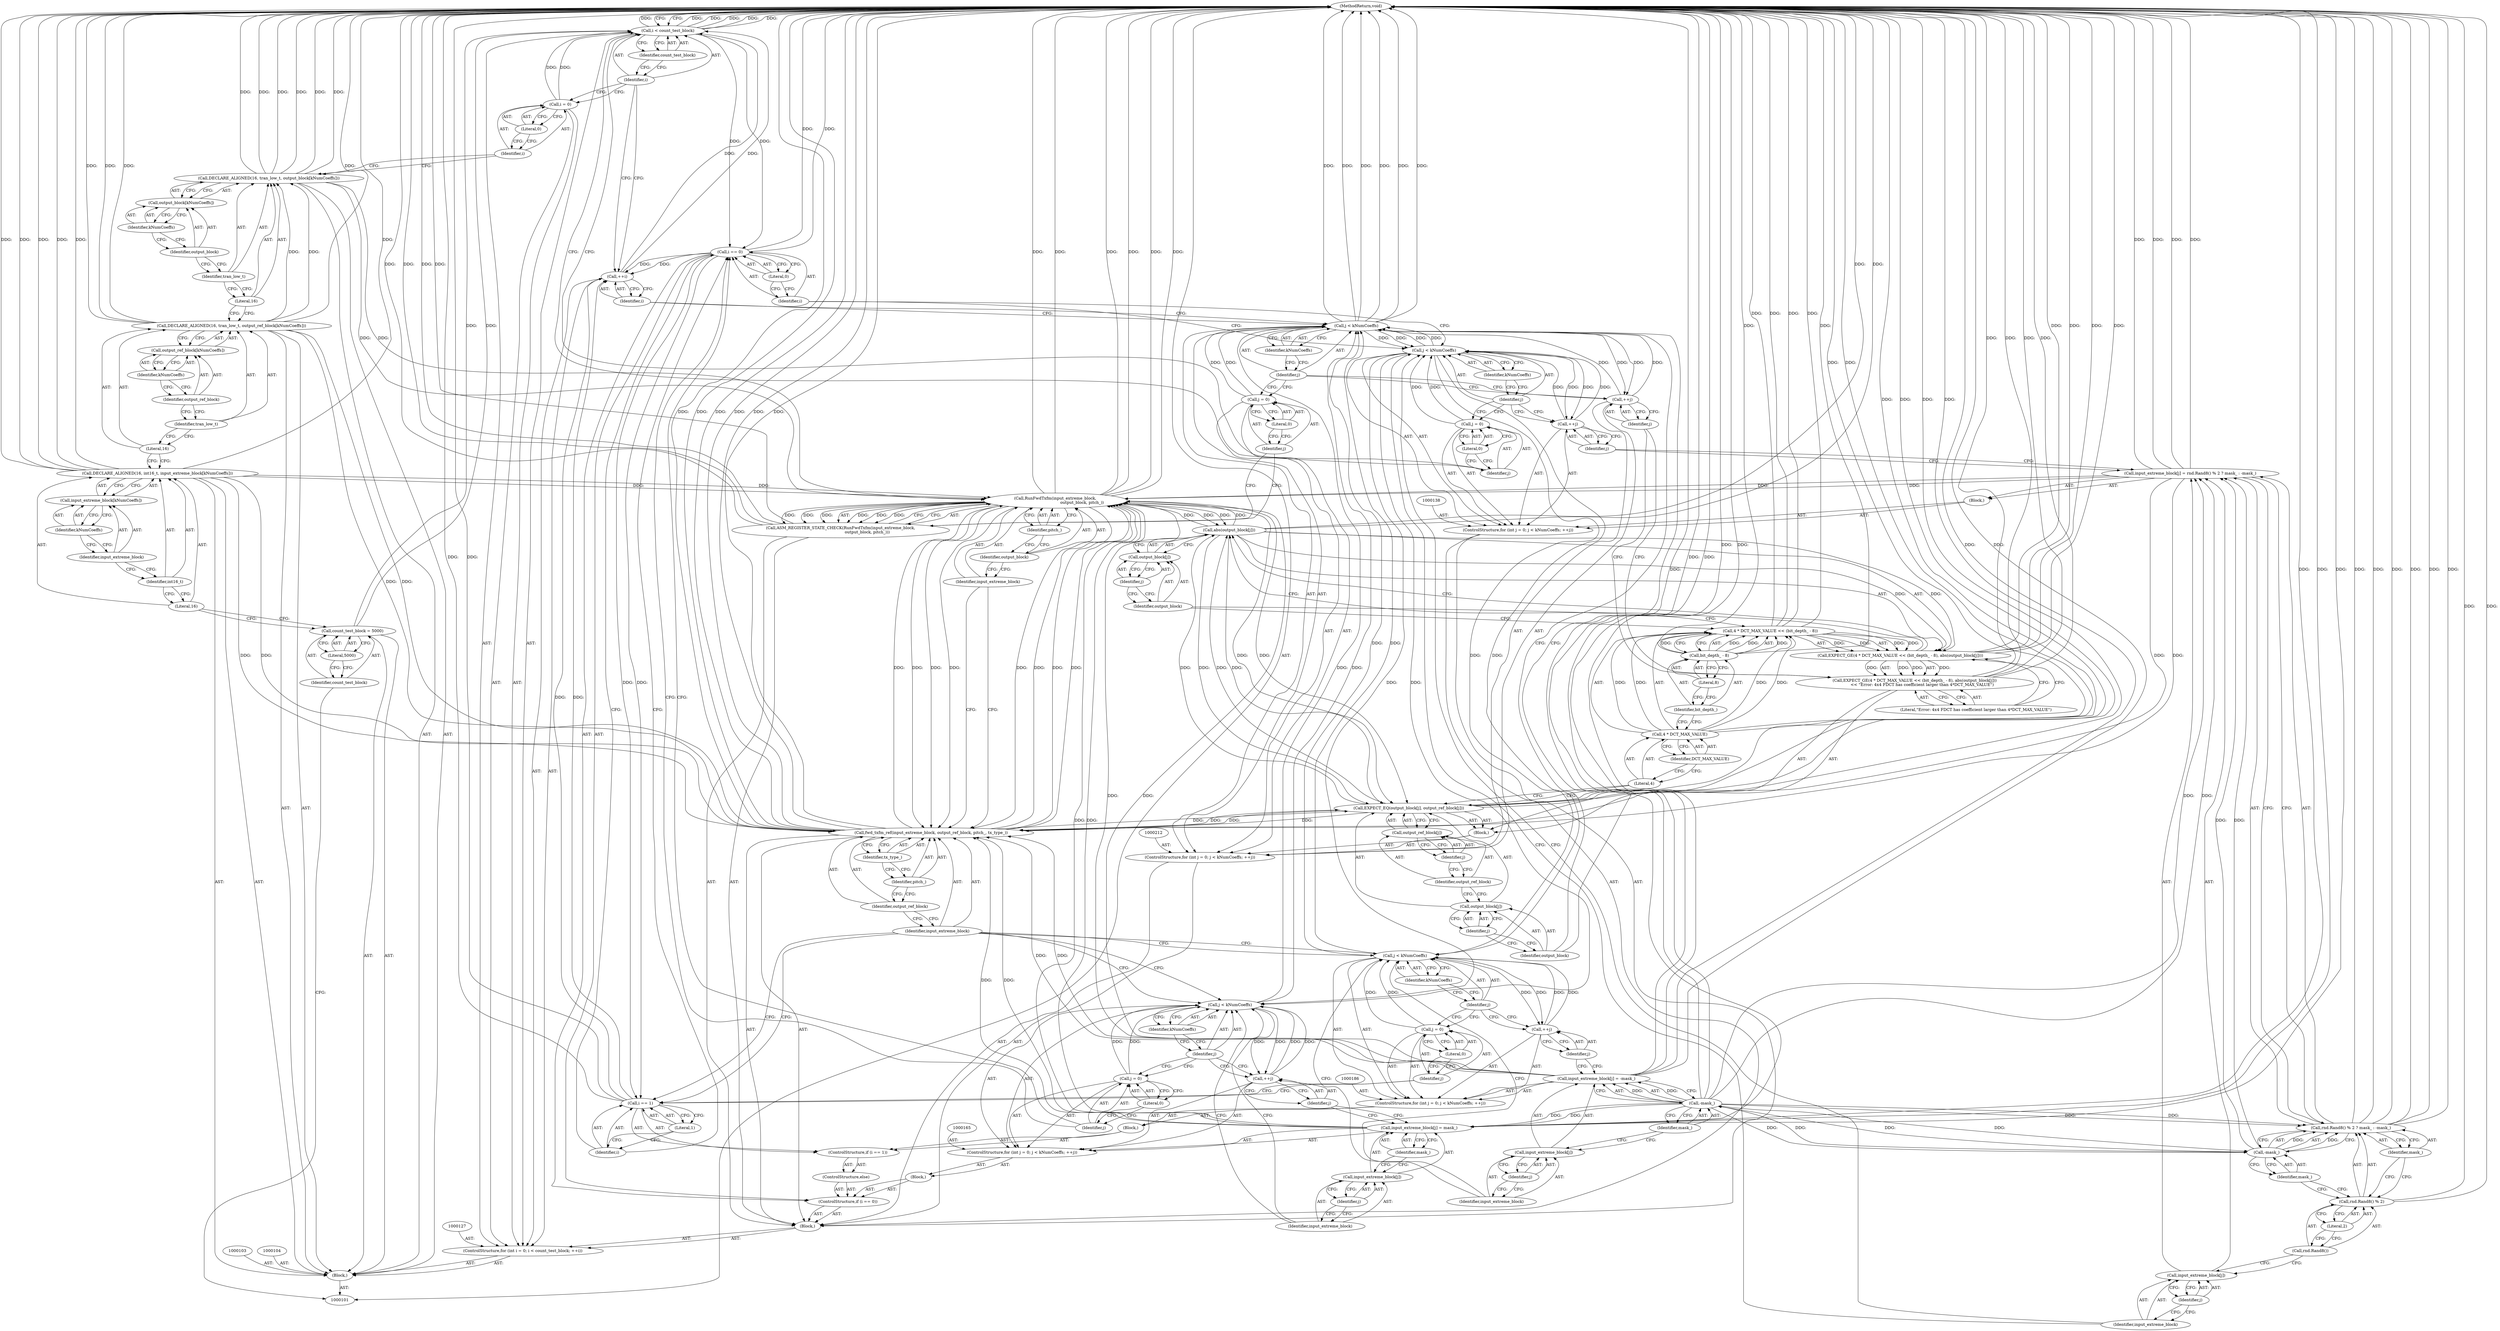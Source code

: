 digraph "0_Android_5a9753fca56f0eeb9f61e342b2fccffc364f9426_79" {
"1000102" [label="(Block,)"];
"1000243" [label="(MethodReturn,void)"];
"1000139" [label="(Call,j = 0)"];
"1000140" [label="(Identifier,j)"];
"1000141" [label="(Literal,0)"];
"1000142" [label="(Call,j < kNumCoeffs)"];
"1000143" [label="(Identifier,j)"];
"1000144" [label="(Identifier,kNumCoeffs)"];
"1000145" [label="(Call,++j)"];
"1000146" [label="(Identifier,j)"];
"1000147" [label="(Block,)"];
"1000137" [label="(ControlStructure,for (int j = 0; j < kNumCoeffs; ++j))"];
"1000151" [label="(Identifier,j)"];
"1000152" [label="(Call,rnd.Rand8() % 2 ? mask_ : -mask_)"];
"1000153" [label="(Call,rnd.Rand8() % 2)"];
"1000154" [label="(Call,rnd.Rand8())"];
"1000155" [label="(Literal,2)"];
"1000156" [label="(Identifier,mask_)"];
"1000157" [label="(Call,-mask_)"];
"1000158" [label="(Identifier,mask_)"];
"1000148" [label="(Call,input_extreme_block[j] = rnd.Rand8() % 2 ? mask_ : -mask_)"];
"1000149" [label="(Call,input_extreme_block[j])"];
"1000150" [label="(Identifier,input_extreme_block)"];
"1000160" [label="(Call,i == 0)"];
"1000161" [label="(Identifier,i)"];
"1000162" [label="(Literal,0)"];
"1000163" [label="(Block,)"];
"1000159" [label="(ControlStructure,if (i == 0))"];
"1000166" [label="(Call,j = 0)"];
"1000167" [label="(Identifier,j)"];
"1000168" [label="(Literal,0)"];
"1000169" [label="(Call,j < kNumCoeffs)"];
"1000170" [label="(Identifier,j)"];
"1000171" [label="(Identifier,kNumCoeffs)"];
"1000172" [label="(Call,++j)"];
"1000173" [label="(Identifier,j)"];
"1000164" [label="(ControlStructure,for (int j = 0; j < kNumCoeffs; ++j))"];
"1000174" [label="(Call,input_extreme_block[j] = mask_)"];
"1000175" [label="(Call,input_extreme_block[j])"];
"1000176" [label="(Identifier,input_extreme_block)"];
"1000177" [label="(Identifier,j)"];
"1000178" [label="(Identifier,mask_)"];
"1000180" [label="(ControlStructure,if (i == 1))"];
"1000181" [label="(Call,i == 1)"];
"1000182" [label="(Identifier,i)"];
"1000183" [label="(Literal,1)"];
"1000184" [label="(Block,)"];
"1000179" [label="(ControlStructure,else)"];
"1000187" [label="(Call,j = 0)"];
"1000188" [label="(Identifier,j)"];
"1000189" [label="(Literal,0)"];
"1000190" [label="(Call,j < kNumCoeffs)"];
"1000191" [label="(Identifier,j)"];
"1000192" [label="(Identifier,kNumCoeffs)"];
"1000193" [label="(Call,++j)"];
"1000194" [label="(Identifier,j)"];
"1000185" [label="(ControlStructure,for (int j = 0; j < kNumCoeffs; ++j))"];
"1000195" [label="(Call,input_extreme_block[j] = -mask_)"];
"1000196" [label="(Call,input_extreme_block[j])"];
"1000197" [label="(Identifier,input_extreme_block)"];
"1000198" [label="(Identifier,j)"];
"1000199" [label="(Call,-mask_)"];
"1000200" [label="(Identifier,mask_)"];
"1000202" [label="(Identifier,input_extreme_block)"];
"1000203" [label="(Identifier,output_ref_block)"];
"1000204" [label="(Identifier,pitch_)"];
"1000205" [label="(Identifier,tx_type_)"];
"1000201" [label="(Call,fwd_txfm_ref(input_extreme_block, output_ref_block, pitch_, tx_type_))"];
"1000207" [label="(Call,RunFwdTxfm(input_extreme_block,\n                                          output_block, pitch_))"];
"1000208" [label="(Identifier,input_extreme_block)"];
"1000206" [label="(Call,ASM_REGISTER_STATE_CHECK(RunFwdTxfm(input_extreme_block,\n                                          output_block, pitch_)))"];
"1000209" [label="(Identifier,output_block)"];
"1000210" [label="(Identifier,pitch_)"];
"1000213" [label="(Call,j = 0)"];
"1000214" [label="(Identifier,j)"];
"1000215" [label="(Literal,0)"];
"1000216" [label="(Call,j < kNumCoeffs)"];
"1000217" [label="(Identifier,j)"];
"1000218" [label="(Identifier,kNumCoeffs)"];
"1000219" [label="(Call,++j)"];
"1000220" [label="(Identifier,j)"];
"1000221" [label="(Block,)"];
"1000211" [label="(ControlStructure,for (int j = 0; j < kNumCoeffs; ++j))"];
"1000223" [label="(Call,output_block[j])"];
"1000224" [label="(Identifier,output_block)"];
"1000225" [label="(Identifier,j)"];
"1000226" [label="(Call,output_ref_block[j])"];
"1000227" [label="(Identifier,output_ref_block)"];
"1000228" [label="(Identifier,j)"];
"1000222" [label="(Call,EXPECT_EQ(output_block[j], output_ref_block[j]))"];
"1000231" [label="(Call,4 * DCT_MAX_VALUE << (bit_depth_ - 8))"];
"1000232" [label="(Call,4 * DCT_MAX_VALUE)"];
"1000233" [label="(Literal,4)"];
"1000234" [label="(Identifier,DCT_MAX_VALUE)"];
"1000235" [label="(Call,bit_depth_ - 8)"];
"1000236" [label="(Identifier,bit_depth_)"];
"1000237" [label="(Literal,8)"];
"1000238" [label="(Call,abs(output_block[j]))"];
"1000239" [label="(Call,output_block[j])"];
"1000240" [label="(Identifier,output_block)"];
"1000241" [label="(Identifier,j)"];
"1000229" [label="(Call,EXPECT_GE(4 * DCT_MAX_VALUE << (bit_depth_ - 8), abs(output_block[j]))\n            << \"Error: 4x4 FDCT has coefficient larger than 4*DCT_MAX_VALUE\")"];
"1000230" [label="(Call,EXPECT_GE(4 * DCT_MAX_VALUE << (bit_depth_ - 8), abs(output_block[j])))"];
"1000242" [label="(Literal,\"Error: 4x4 FDCT has coefficient larger than 4*DCT_MAX_VALUE\")"];
"1000105" [label="(Call,count_test_block = 5000)"];
"1000106" [label="(Identifier,count_test_block)"];
"1000107" [label="(Literal,5000)"];
"1000109" [label="(Literal,16)"];
"1000110" [label="(Identifier,int16_t)"];
"1000111" [label="(Call,input_extreme_block[kNumCoeffs])"];
"1000112" [label="(Identifier,input_extreme_block)"];
"1000108" [label="(Call,DECLARE_ALIGNED(16, int16_t, input_extreme_block[kNumCoeffs]))"];
"1000113" [label="(Identifier,kNumCoeffs)"];
"1000115" [label="(Literal,16)"];
"1000116" [label="(Identifier,tran_low_t)"];
"1000117" [label="(Call,output_ref_block[kNumCoeffs])"];
"1000118" [label="(Identifier,output_ref_block)"];
"1000114" [label="(Call,DECLARE_ALIGNED(16, tran_low_t, output_ref_block[kNumCoeffs]))"];
"1000119" [label="(Identifier,kNumCoeffs)"];
"1000121" [label="(Literal,16)"];
"1000122" [label="(Identifier,tran_low_t)"];
"1000123" [label="(Call,output_block[kNumCoeffs])"];
"1000124" [label="(Identifier,output_block)"];
"1000120" [label="(Call,DECLARE_ALIGNED(16, tran_low_t, output_block[kNumCoeffs]))"];
"1000125" [label="(Identifier,kNumCoeffs)"];
"1000128" [label="(Call,i = 0)"];
"1000129" [label="(Identifier,i)"];
"1000130" [label="(Literal,0)"];
"1000131" [label="(Call,i < count_test_block)"];
"1000132" [label="(Identifier,i)"];
"1000133" [label="(Identifier,count_test_block)"];
"1000134" [label="(Call,++i)"];
"1000135" [label="(Identifier,i)"];
"1000136" [label="(Block,)"];
"1000126" [label="(ControlStructure,for (int i = 0; i < count_test_block; ++i))"];
"1000102" -> "1000101"  [label="AST: "];
"1000103" -> "1000102"  [label="AST: "];
"1000104" -> "1000102"  [label="AST: "];
"1000105" -> "1000102"  [label="AST: "];
"1000108" -> "1000102"  [label="AST: "];
"1000114" -> "1000102"  [label="AST: "];
"1000120" -> "1000102"  [label="AST: "];
"1000126" -> "1000102"  [label="AST: "];
"1000243" -> "1000101"  [label="AST: "];
"1000243" -> "1000131"  [label="CFG: "];
"1000201" -> "1000243"  [label="DDG: "];
"1000201" -> "1000243"  [label="DDG: "];
"1000201" -> "1000243"  [label="DDG: "];
"1000231" -> "1000243"  [label="DDG: "];
"1000231" -> "1000243"  [label="DDG: "];
"1000181" -> "1000243"  [label="DDG: "];
"1000230" -> "1000243"  [label="DDG: "];
"1000230" -> "1000243"  [label="DDG: "];
"1000131" -> "1000243"  [label="DDG: "];
"1000131" -> "1000243"  [label="DDG: "];
"1000131" -> "1000243"  [label="DDG: "];
"1000153" -> "1000243"  [label="DDG: "];
"1000195" -> "1000243"  [label="DDG: "];
"1000195" -> "1000243"  [label="DDG: "];
"1000108" -> "1000243"  [label="DDG: "];
"1000108" -> "1000243"  [label="DDG: "];
"1000108" -> "1000243"  [label="DDG: "];
"1000174" -> "1000243"  [label="DDG: "];
"1000174" -> "1000243"  [label="DDG: "];
"1000114" -> "1000243"  [label="DDG: "];
"1000114" -> "1000243"  [label="DDG: "];
"1000207" -> "1000243"  [label="DDG: "];
"1000207" -> "1000243"  [label="DDG: "];
"1000207" -> "1000243"  [label="DDG: "];
"1000235" -> "1000243"  [label="DDG: "];
"1000238" -> "1000243"  [label="DDG: "];
"1000199" -> "1000243"  [label="DDG: "];
"1000216" -> "1000243"  [label="DDG: "];
"1000216" -> "1000243"  [label="DDG: "];
"1000216" -> "1000243"  [label="DDG: "];
"1000152" -> "1000243"  [label="DDG: "];
"1000152" -> "1000243"  [label="DDG: "];
"1000152" -> "1000243"  [label="DDG: "];
"1000222" -> "1000243"  [label="DDG: "];
"1000222" -> "1000243"  [label="DDG: "];
"1000160" -> "1000243"  [label="DDG: "];
"1000206" -> "1000243"  [label="DDG: "];
"1000206" -> "1000243"  [label="DDG: "];
"1000120" -> "1000243"  [label="DDG: "];
"1000120" -> "1000243"  [label="DDG: "];
"1000120" -> "1000243"  [label="DDG: "];
"1000148" -> "1000243"  [label="DDG: "];
"1000148" -> "1000243"  [label="DDG: "];
"1000229" -> "1000243"  [label="DDG: "];
"1000229" -> "1000243"  [label="DDG: "];
"1000232" -> "1000243"  [label="DDG: "];
"1000139" -> "1000137"  [label="AST: "];
"1000139" -> "1000141"  [label="CFG: "];
"1000140" -> "1000139"  [label="AST: "];
"1000141" -> "1000139"  [label="AST: "];
"1000143" -> "1000139"  [label="CFG: "];
"1000139" -> "1000142"  [label="DDG: "];
"1000140" -> "1000139"  [label="AST: "];
"1000140" -> "1000131"  [label="CFG: "];
"1000141" -> "1000140"  [label="CFG: "];
"1000141" -> "1000139"  [label="AST: "];
"1000141" -> "1000140"  [label="CFG: "];
"1000139" -> "1000141"  [label="CFG: "];
"1000142" -> "1000137"  [label="AST: "];
"1000142" -> "1000144"  [label="CFG: "];
"1000143" -> "1000142"  [label="AST: "];
"1000144" -> "1000142"  [label="AST: "];
"1000150" -> "1000142"  [label="CFG: "];
"1000161" -> "1000142"  [label="CFG: "];
"1000139" -> "1000142"  [label="DDG: "];
"1000145" -> "1000142"  [label="DDG: "];
"1000216" -> "1000142"  [label="DDG: "];
"1000142" -> "1000145"  [label="DDG: "];
"1000142" -> "1000169"  [label="DDG: "];
"1000142" -> "1000190"  [label="DDG: "];
"1000142" -> "1000216"  [label="DDG: "];
"1000143" -> "1000142"  [label="AST: "];
"1000143" -> "1000139"  [label="CFG: "];
"1000143" -> "1000145"  [label="CFG: "];
"1000144" -> "1000143"  [label="CFG: "];
"1000144" -> "1000142"  [label="AST: "];
"1000144" -> "1000143"  [label="CFG: "];
"1000142" -> "1000144"  [label="CFG: "];
"1000145" -> "1000137"  [label="AST: "];
"1000145" -> "1000146"  [label="CFG: "];
"1000146" -> "1000145"  [label="AST: "];
"1000143" -> "1000145"  [label="CFG: "];
"1000145" -> "1000142"  [label="DDG: "];
"1000142" -> "1000145"  [label="DDG: "];
"1000146" -> "1000145"  [label="AST: "];
"1000146" -> "1000148"  [label="CFG: "];
"1000145" -> "1000146"  [label="CFG: "];
"1000147" -> "1000137"  [label="AST: "];
"1000148" -> "1000147"  [label="AST: "];
"1000137" -> "1000136"  [label="AST: "];
"1000138" -> "1000137"  [label="AST: "];
"1000139" -> "1000137"  [label="AST: "];
"1000142" -> "1000137"  [label="AST: "];
"1000145" -> "1000137"  [label="AST: "];
"1000147" -> "1000137"  [label="AST: "];
"1000151" -> "1000149"  [label="AST: "];
"1000151" -> "1000150"  [label="CFG: "];
"1000149" -> "1000151"  [label="CFG: "];
"1000152" -> "1000148"  [label="AST: "];
"1000152" -> "1000156"  [label="CFG: "];
"1000152" -> "1000157"  [label="CFG: "];
"1000153" -> "1000152"  [label="AST: "];
"1000156" -> "1000152"  [label="AST: "];
"1000157" -> "1000152"  [label="AST: "];
"1000148" -> "1000152"  [label="CFG: "];
"1000152" -> "1000243"  [label="DDG: "];
"1000152" -> "1000243"  [label="DDG: "];
"1000152" -> "1000243"  [label="DDG: "];
"1000199" -> "1000152"  [label="DDG: "];
"1000157" -> "1000152"  [label="DDG: "];
"1000153" -> "1000152"  [label="AST: "];
"1000153" -> "1000155"  [label="CFG: "];
"1000154" -> "1000153"  [label="AST: "];
"1000155" -> "1000153"  [label="AST: "];
"1000156" -> "1000153"  [label="CFG: "];
"1000158" -> "1000153"  [label="CFG: "];
"1000153" -> "1000243"  [label="DDG: "];
"1000154" -> "1000153"  [label="AST: "];
"1000154" -> "1000149"  [label="CFG: "];
"1000155" -> "1000154"  [label="CFG: "];
"1000155" -> "1000153"  [label="AST: "];
"1000155" -> "1000154"  [label="CFG: "];
"1000153" -> "1000155"  [label="CFG: "];
"1000156" -> "1000152"  [label="AST: "];
"1000156" -> "1000153"  [label="CFG: "];
"1000152" -> "1000156"  [label="CFG: "];
"1000157" -> "1000152"  [label="AST: "];
"1000157" -> "1000158"  [label="CFG: "];
"1000158" -> "1000157"  [label="AST: "];
"1000152" -> "1000157"  [label="CFG: "];
"1000157" -> "1000148"  [label="DDG: "];
"1000157" -> "1000152"  [label="DDG: "];
"1000199" -> "1000157"  [label="DDG: "];
"1000157" -> "1000199"  [label="DDG: "];
"1000158" -> "1000157"  [label="AST: "];
"1000158" -> "1000153"  [label="CFG: "];
"1000157" -> "1000158"  [label="CFG: "];
"1000148" -> "1000147"  [label="AST: "];
"1000148" -> "1000152"  [label="CFG: "];
"1000149" -> "1000148"  [label="AST: "];
"1000152" -> "1000148"  [label="AST: "];
"1000146" -> "1000148"  [label="CFG: "];
"1000148" -> "1000243"  [label="DDG: "];
"1000148" -> "1000243"  [label="DDG: "];
"1000199" -> "1000148"  [label="DDG: "];
"1000157" -> "1000148"  [label="DDG: "];
"1000148" -> "1000201"  [label="DDG: "];
"1000148" -> "1000207"  [label="DDG: "];
"1000149" -> "1000148"  [label="AST: "];
"1000149" -> "1000151"  [label="CFG: "];
"1000150" -> "1000149"  [label="AST: "];
"1000151" -> "1000149"  [label="AST: "];
"1000154" -> "1000149"  [label="CFG: "];
"1000150" -> "1000149"  [label="AST: "];
"1000150" -> "1000142"  [label="CFG: "];
"1000151" -> "1000150"  [label="CFG: "];
"1000160" -> "1000159"  [label="AST: "];
"1000160" -> "1000162"  [label="CFG: "];
"1000161" -> "1000160"  [label="AST: "];
"1000162" -> "1000160"  [label="AST: "];
"1000167" -> "1000160"  [label="CFG: "];
"1000182" -> "1000160"  [label="CFG: "];
"1000160" -> "1000243"  [label="DDG: "];
"1000160" -> "1000134"  [label="DDG: "];
"1000131" -> "1000160"  [label="DDG: "];
"1000160" -> "1000181"  [label="DDG: "];
"1000161" -> "1000160"  [label="AST: "];
"1000161" -> "1000142"  [label="CFG: "];
"1000162" -> "1000161"  [label="CFG: "];
"1000162" -> "1000160"  [label="AST: "];
"1000162" -> "1000161"  [label="CFG: "];
"1000160" -> "1000162"  [label="CFG: "];
"1000163" -> "1000159"  [label="AST: "];
"1000164" -> "1000163"  [label="AST: "];
"1000159" -> "1000136"  [label="AST: "];
"1000160" -> "1000159"  [label="AST: "];
"1000163" -> "1000159"  [label="AST: "];
"1000179" -> "1000159"  [label="AST: "];
"1000166" -> "1000164"  [label="AST: "];
"1000166" -> "1000168"  [label="CFG: "];
"1000167" -> "1000166"  [label="AST: "];
"1000168" -> "1000166"  [label="AST: "];
"1000170" -> "1000166"  [label="CFG: "];
"1000166" -> "1000169"  [label="DDG: "];
"1000167" -> "1000166"  [label="AST: "];
"1000167" -> "1000160"  [label="CFG: "];
"1000168" -> "1000167"  [label="CFG: "];
"1000168" -> "1000166"  [label="AST: "];
"1000168" -> "1000167"  [label="CFG: "];
"1000166" -> "1000168"  [label="CFG: "];
"1000169" -> "1000164"  [label="AST: "];
"1000169" -> "1000171"  [label="CFG: "];
"1000170" -> "1000169"  [label="AST: "];
"1000171" -> "1000169"  [label="AST: "];
"1000176" -> "1000169"  [label="CFG: "];
"1000202" -> "1000169"  [label="CFG: "];
"1000166" -> "1000169"  [label="DDG: "];
"1000172" -> "1000169"  [label="DDG: "];
"1000142" -> "1000169"  [label="DDG: "];
"1000169" -> "1000172"  [label="DDG: "];
"1000169" -> "1000216"  [label="DDG: "];
"1000170" -> "1000169"  [label="AST: "];
"1000170" -> "1000166"  [label="CFG: "];
"1000170" -> "1000172"  [label="CFG: "];
"1000171" -> "1000170"  [label="CFG: "];
"1000171" -> "1000169"  [label="AST: "];
"1000171" -> "1000170"  [label="CFG: "];
"1000169" -> "1000171"  [label="CFG: "];
"1000172" -> "1000164"  [label="AST: "];
"1000172" -> "1000173"  [label="CFG: "];
"1000173" -> "1000172"  [label="AST: "];
"1000170" -> "1000172"  [label="CFG: "];
"1000172" -> "1000169"  [label="DDG: "];
"1000169" -> "1000172"  [label="DDG: "];
"1000173" -> "1000172"  [label="AST: "];
"1000173" -> "1000174"  [label="CFG: "];
"1000172" -> "1000173"  [label="CFG: "];
"1000164" -> "1000163"  [label="AST: "];
"1000165" -> "1000164"  [label="AST: "];
"1000166" -> "1000164"  [label="AST: "];
"1000169" -> "1000164"  [label="AST: "];
"1000172" -> "1000164"  [label="AST: "];
"1000174" -> "1000164"  [label="AST: "];
"1000174" -> "1000164"  [label="AST: "];
"1000174" -> "1000178"  [label="CFG: "];
"1000175" -> "1000174"  [label="AST: "];
"1000178" -> "1000174"  [label="AST: "];
"1000173" -> "1000174"  [label="CFG: "];
"1000174" -> "1000243"  [label="DDG: "];
"1000174" -> "1000243"  [label="DDG: "];
"1000199" -> "1000174"  [label="DDG: "];
"1000174" -> "1000201"  [label="DDG: "];
"1000174" -> "1000207"  [label="DDG: "];
"1000175" -> "1000174"  [label="AST: "];
"1000175" -> "1000177"  [label="CFG: "];
"1000176" -> "1000175"  [label="AST: "];
"1000177" -> "1000175"  [label="AST: "];
"1000178" -> "1000175"  [label="CFG: "];
"1000176" -> "1000175"  [label="AST: "];
"1000176" -> "1000169"  [label="CFG: "];
"1000177" -> "1000176"  [label="CFG: "];
"1000177" -> "1000175"  [label="AST: "];
"1000177" -> "1000176"  [label="CFG: "];
"1000175" -> "1000177"  [label="CFG: "];
"1000178" -> "1000174"  [label="AST: "];
"1000178" -> "1000175"  [label="CFG: "];
"1000174" -> "1000178"  [label="CFG: "];
"1000180" -> "1000179"  [label="AST: "];
"1000181" -> "1000180"  [label="AST: "];
"1000184" -> "1000180"  [label="AST: "];
"1000181" -> "1000180"  [label="AST: "];
"1000181" -> "1000183"  [label="CFG: "];
"1000182" -> "1000181"  [label="AST: "];
"1000183" -> "1000181"  [label="AST: "];
"1000188" -> "1000181"  [label="CFG: "];
"1000202" -> "1000181"  [label="CFG: "];
"1000181" -> "1000243"  [label="DDG: "];
"1000181" -> "1000134"  [label="DDG: "];
"1000160" -> "1000181"  [label="DDG: "];
"1000182" -> "1000181"  [label="AST: "];
"1000182" -> "1000160"  [label="CFG: "];
"1000183" -> "1000182"  [label="CFG: "];
"1000183" -> "1000181"  [label="AST: "];
"1000183" -> "1000182"  [label="CFG: "];
"1000181" -> "1000183"  [label="CFG: "];
"1000184" -> "1000180"  [label="AST: "];
"1000185" -> "1000184"  [label="AST: "];
"1000179" -> "1000159"  [label="AST: "];
"1000180" -> "1000179"  [label="AST: "];
"1000187" -> "1000185"  [label="AST: "];
"1000187" -> "1000189"  [label="CFG: "];
"1000188" -> "1000187"  [label="AST: "];
"1000189" -> "1000187"  [label="AST: "];
"1000191" -> "1000187"  [label="CFG: "];
"1000187" -> "1000190"  [label="DDG: "];
"1000188" -> "1000187"  [label="AST: "];
"1000188" -> "1000181"  [label="CFG: "];
"1000189" -> "1000188"  [label="CFG: "];
"1000189" -> "1000187"  [label="AST: "];
"1000189" -> "1000188"  [label="CFG: "];
"1000187" -> "1000189"  [label="CFG: "];
"1000190" -> "1000185"  [label="AST: "];
"1000190" -> "1000192"  [label="CFG: "];
"1000191" -> "1000190"  [label="AST: "];
"1000192" -> "1000190"  [label="AST: "];
"1000197" -> "1000190"  [label="CFG: "];
"1000202" -> "1000190"  [label="CFG: "];
"1000187" -> "1000190"  [label="DDG: "];
"1000193" -> "1000190"  [label="DDG: "];
"1000142" -> "1000190"  [label="DDG: "];
"1000190" -> "1000193"  [label="DDG: "];
"1000190" -> "1000216"  [label="DDG: "];
"1000191" -> "1000190"  [label="AST: "];
"1000191" -> "1000187"  [label="CFG: "];
"1000191" -> "1000193"  [label="CFG: "];
"1000192" -> "1000191"  [label="CFG: "];
"1000192" -> "1000190"  [label="AST: "];
"1000192" -> "1000191"  [label="CFG: "];
"1000190" -> "1000192"  [label="CFG: "];
"1000193" -> "1000185"  [label="AST: "];
"1000193" -> "1000194"  [label="CFG: "];
"1000194" -> "1000193"  [label="AST: "];
"1000191" -> "1000193"  [label="CFG: "];
"1000193" -> "1000190"  [label="DDG: "];
"1000190" -> "1000193"  [label="DDG: "];
"1000194" -> "1000193"  [label="AST: "];
"1000194" -> "1000195"  [label="CFG: "];
"1000193" -> "1000194"  [label="CFG: "];
"1000185" -> "1000184"  [label="AST: "];
"1000186" -> "1000185"  [label="AST: "];
"1000187" -> "1000185"  [label="AST: "];
"1000190" -> "1000185"  [label="AST: "];
"1000193" -> "1000185"  [label="AST: "];
"1000195" -> "1000185"  [label="AST: "];
"1000195" -> "1000185"  [label="AST: "];
"1000195" -> "1000199"  [label="CFG: "];
"1000196" -> "1000195"  [label="AST: "];
"1000199" -> "1000195"  [label="AST: "];
"1000194" -> "1000195"  [label="CFG: "];
"1000195" -> "1000243"  [label="DDG: "];
"1000195" -> "1000243"  [label="DDG: "];
"1000199" -> "1000195"  [label="DDG: "];
"1000195" -> "1000201"  [label="DDG: "];
"1000195" -> "1000207"  [label="DDG: "];
"1000196" -> "1000195"  [label="AST: "];
"1000196" -> "1000198"  [label="CFG: "];
"1000197" -> "1000196"  [label="AST: "];
"1000198" -> "1000196"  [label="AST: "];
"1000200" -> "1000196"  [label="CFG: "];
"1000197" -> "1000196"  [label="AST: "];
"1000197" -> "1000190"  [label="CFG: "];
"1000198" -> "1000197"  [label="CFG: "];
"1000198" -> "1000196"  [label="AST: "];
"1000198" -> "1000197"  [label="CFG: "];
"1000196" -> "1000198"  [label="CFG: "];
"1000199" -> "1000195"  [label="AST: "];
"1000199" -> "1000200"  [label="CFG: "];
"1000200" -> "1000199"  [label="AST: "];
"1000195" -> "1000199"  [label="CFG: "];
"1000199" -> "1000243"  [label="DDG: "];
"1000199" -> "1000148"  [label="DDG: "];
"1000199" -> "1000152"  [label="DDG: "];
"1000199" -> "1000157"  [label="DDG: "];
"1000199" -> "1000174"  [label="DDG: "];
"1000199" -> "1000195"  [label="DDG: "];
"1000157" -> "1000199"  [label="DDG: "];
"1000200" -> "1000199"  [label="AST: "];
"1000200" -> "1000196"  [label="CFG: "];
"1000199" -> "1000200"  [label="CFG: "];
"1000202" -> "1000201"  [label="AST: "];
"1000202" -> "1000169"  [label="CFG: "];
"1000202" -> "1000190"  [label="CFG: "];
"1000202" -> "1000181"  [label="CFG: "];
"1000203" -> "1000202"  [label="CFG: "];
"1000203" -> "1000201"  [label="AST: "];
"1000203" -> "1000202"  [label="CFG: "];
"1000204" -> "1000203"  [label="CFG: "];
"1000204" -> "1000201"  [label="AST: "];
"1000204" -> "1000203"  [label="CFG: "];
"1000205" -> "1000204"  [label="CFG: "];
"1000205" -> "1000201"  [label="AST: "];
"1000205" -> "1000204"  [label="CFG: "];
"1000201" -> "1000205"  [label="CFG: "];
"1000201" -> "1000136"  [label="AST: "];
"1000201" -> "1000205"  [label="CFG: "];
"1000202" -> "1000201"  [label="AST: "];
"1000203" -> "1000201"  [label="AST: "];
"1000204" -> "1000201"  [label="AST: "];
"1000205" -> "1000201"  [label="AST: "];
"1000208" -> "1000201"  [label="CFG: "];
"1000201" -> "1000243"  [label="DDG: "];
"1000201" -> "1000243"  [label="DDG: "];
"1000201" -> "1000243"  [label="DDG: "];
"1000195" -> "1000201"  [label="DDG: "];
"1000108" -> "1000201"  [label="DDG: "];
"1000174" -> "1000201"  [label="DDG: "];
"1000207" -> "1000201"  [label="DDG: "];
"1000207" -> "1000201"  [label="DDG: "];
"1000148" -> "1000201"  [label="DDG: "];
"1000114" -> "1000201"  [label="DDG: "];
"1000222" -> "1000201"  [label="DDG: "];
"1000201" -> "1000207"  [label="DDG: "];
"1000201" -> "1000207"  [label="DDG: "];
"1000201" -> "1000222"  [label="DDG: "];
"1000207" -> "1000206"  [label="AST: "];
"1000207" -> "1000210"  [label="CFG: "];
"1000208" -> "1000207"  [label="AST: "];
"1000209" -> "1000207"  [label="AST: "];
"1000210" -> "1000207"  [label="AST: "];
"1000206" -> "1000207"  [label="CFG: "];
"1000207" -> "1000243"  [label="DDG: "];
"1000207" -> "1000243"  [label="DDG: "];
"1000207" -> "1000243"  [label="DDG: "];
"1000207" -> "1000201"  [label="DDG: "];
"1000207" -> "1000201"  [label="DDG: "];
"1000207" -> "1000206"  [label="DDG: "];
"1000207" -> "1000206"  [label="DDG: "];
"1000207" -> "1000206"  [label="DDG: "];
"1000148" -> "1000207"  [label="DDG: "];
"1000195" -> "1000207"  [label="DDG: "];
"1000108" -> "1000207"  [label="DDG: "];
"1000174" -> "1000207"  [label="DDG: "];
"1000201" -> "1000207"  [label="DDG: "];
"1000201" -> "1000207"  [label="DDG: "];
"1000238" -> "1000207"  [label="DDG: "];
"1000120" -> "1000207"  [label="DDG: "];
"1000207" -> "1000222"  [label="DDG: "];
"1000207" -> "1000238"  [label="DDG: "];
"1000208" -> "1000207"  [label="AST: "];
"1000208" -> "1000201"  [label="CFG: "];
"1000209" -> "1000208"  [label="CFG: "];
"1000206" -> "1000136"  [label="AST: "];
"1000206" -> "1000207"  [label="CFG: "];
"1000207" -> "1000206"  [label="AST: "];
"1000214" -> "1000206"  [label="CFG: "];
"1000206" -> "1000243"  [label="DDG: "];
"1000206" -> "1000243"  [label="DDG: "];
"1000207" -> "1000206"  [label="DDG: "];
"1000207" -> "1000206"  [label="DDG: "];
"1000207" -> "1000206"  [label="DDG: "];
"1000209" -> "1000207"  [label="AST: "];
"1000209" -> "1000208"  [label="CFG: "];
"1000210" -> "1000209"  [label="CFG: "];
"1000210" -> "1000207"  [label="AST: "];
"1000210" -> "1000209"  [label="CFG: "];
"1000207" -> "1000210"  [label="CFG: "];
"1000213" -> "1000211"  [label="AST: "];
"1000213" -> "1000215"  [label="CFG: "];
"1000214" -> "1000213"  [label="AST: "];
"1000215" -> "1000213"  [label="AST: "];
"1000217" -> "1000213"  [label="CFG: "];
"1000213" -> "1000216"  [label="DDG: "];
"1000214" -> "1000213"  [label="AST: "];
"1000214" -> "1000206"  [label="CFG: "];
"1000215" -> "1000214"  [label="CFG: "];
"1000215" -> "1000213"  [label="AST: "];
"1000215" -> "1000214"  [label="CFG: "];
"1000213" -> "1000215"  [label="CFG: "];
"1000216" -> "1000211"  [label="AST: "];
"1000216" -> "1000218"  [label="CFG: "];
"1000217" -> "1000216"  [label="AST: "];
"1000218" -> "1000216"  [label="AST: "];
"1000224" -> "1000216"  [label="CFG: "];
"1000135" -> "1000216"  [label="CFG: "];
"1000216" -> "1000243"  [label="DDG: "];
"1000216" -> "1000243"  [label="DDG: "];
"1000216" -> "1000243"  [label="DDG: "];
"1000216" -> "1000142"  [label="DDG: "];
"1000213" -> "1000216"  [label="DDG: "];
"1000219" -> "1000216"  [label="DDG: "];
"1000142" -> "1000216"  [label="DDG: "];
"1000169" -> "1000216"  [label="DDG: "];
"1000190" -> "1000216"  [label="DDG: "];
"1000216" -> "1000219"  [label="DDG: "];
"1000217" -> "1000216"  [label="AST: "];
"1000217" -> "1000213"  [label="CFG: "];
"1000217" -> "1000219"  [label="CFG: "];
"1000218" -> "1000217"  [label="CFG: "];
"1000218" -> "1000216"  [label="AST: "];
"1000218" -> "1000217"  [label="CFG: "];
"1000216" -> "1000218"  [label="CFG: "];
"1000219" -> "1000211"  [label="AST: "];
"1000219" -> "1000220"  [label="CFG: "];
"1000220" -> "1000219"  [label="AST: "];
"1000217" -> "1000219"  [label="CFG: "];
"1000219" -> "1000216"  [label="DDG: "];
"1000216" -> "1000219"  [label="DDG: "];
"1000220" -> "1000219"  [label="AST: "];
"1000220" -> "1000229"  [label="CFG: "];
"1000219" -> "1000220"  [label="CFG: "];
"1000221" -> "1000211"  [label="AST: "];
"1000222" -> "1000221"  [label="AST: "];
"1000229" -> "1000221"  [label="AST: "];
"1000211" -> "1000136"  [label="AST: "];
"1000212" -> "1000211"  [label="AST: "];
"1000213" -> "1000211"  [label="AST: "];
"1000216" -> "1000211"  [label="AST: "];
"1000219" -> "1000211"  [label="AST: "];
"1000221" -> "1000211"  [label="AST: "];
"1000223" -> "1000222"  [label="AST: "];
"1000223" -> "1000225"  [label="CFG: "];
"1000224" -> "1000223"  [label="AST: "];
"1000225" -> "1000223"  [label="AST: "];
"1000227" -> "1000223"  [label="CFG: "];
"1000224" -> "1000223"  [label="AST: "];
"1000224" -> "1000216"  [label="CFG: "];
"1000225" -> "1000224"  [label="CFG: "];
"1000225" -> "1000223"  [label="AST: "];
"1000225" -> "1000224"  [label="CFG: "];
"1000223" -> "1000225"  [label="CFG: "];
"1000226" -> "1000222"  [label="AST: "];
"1000226" -> "1000228"  [label="CFG: "];
"1000227" -> "1000226"  [label="AST: "];
"1000228" -> "1000226"  [label="AST: "];
"1000222" -> "1000226"  [label="CFG: "];
"1000227" -> "1000226"  [label="AST: "];
"1000227" -> "1000223"  [label="CFG: "];
"1000228" -> "1000227"  [label="CFG: "];
"1000228" -> "1000226"  [label="AST: "];
"1000228" -> "1000227"  [label="CFG: "];
"1000226" -> "1000228"  [label="CFG: "];
"1000222" -> "1000221"  [label="AST: "];
"1000222" -> "1000226"  [label="CFG: "];
"1000223" -> "1000222"  [label="AST: "];
"1000226" -> "1000222"  [label="AST: "];
"1000233" -> "1000222"  [label="CFG: "];
"1000222" -> "1000243"  [label="DDG: "];
"1000222" -> "1000243"  [label="DDG: "];
"1000222" -> "1000201"  [label="DDG: "];
"1000207" -> "1000222"  [label="DDG: "];
"1000238" -> "1000222"  [label="DDG: "];
"1000201" -> "1000222"  [label="DDG: "];
"1000222" -> "1000238"  [label="DDG: "];
"1000231" -> "1000230"  [label="AST: "];
"1000231" -> "1000235"  [label="CFG: "];
"1000232" -> "1000231"  [label="AST: "];
"1000235" -> "1000231"  [label="AST: "];
"1000240" -> "1000231"  [label="CFG: "];
"1000231" -> "1000243"  [label="DDG: "];
"1000231" -> "1000243"  [label="DDG: "];
"1000231" -> "1000230"  [label="DDG: "];
"1000231" -> "1000230"  [label="DDG: "];
"1000232" -> "1000231"  [label="DDG: "];
"1000232" -> "1000231"  [label="DDG: "];
"1000235" -> "1000231"  [label="DDG: "];
"1000235" -> "1000231"  [label="DDG: "];
"1000232" -> "1000231"  [label="AST: "];
"1000232" -> "1000234"  [label="CFG: "];
"1000233" -> "1000232"  [label="AST: "];
"1000234" -> "1000232"  [label="AST: "];
"1000236" -> "1000232"  [label="CFG: "];
"1000232" -> "1000243"  [label="DDG: "];
"1000232" -> "1000231"  [label="DDG: "];
"1000232" -> "1000231"  [label="DDG: "];
"1000233" -> "1000232"  [label="AST: "];
"1000233" -> "1000222"  [label="CFG: "];
"1000234" -> "1000233"  [label="CFG: "];
"1000234" -> "1000232"  [label="AST: "];
"1000234" -> "1000233"  [label="CFG: "];
"1000232" -> "1000234"  [label="CFG: "];
"1000235" -> "1000231"  [label="AST: "];
"1000235" -> "1000237"  [label="CFG: "];
"1000236" -> "1000235"  [label="AST: "];
"1000237" -> "1000235"  [label="AST: "];
"1000231" -> "1000235"  [label="CFG: "];
"1000235" -> "1000243"  [label="DDG: "];
"1000235" -> "1000231"  [label="DDG: "];
"1000235" -> "1000231"  [label="DDG: "];
"1000236" -> "1000235"  [label="AST: "];
"1000236" -> "1000232"  [label="CFG: "];
"1000237" -> "1000236"  [label="CFG: "];
"1000237" -> "1000235"  [label="AST: "];
"1000237" -> "1000236"  [label="CFG: "];
"1000235" -> "1000237"  [label="CFG: "];
"1000238" -> "1000230"  [label="AST: "];
"1000238" -> "1000239"  [label="CFG: "];
"1000239" -> "1000238"  [label="AST: "];
"1000230" -> "1000238"  [label="CFG: "];
"1000238" -> "1000243"  [label="DDG: "];
"1000238" -> "1000207"  [label="DDG: "];
"1000238" -> "1000222"  [label="DDG: "];
"1000238" -> "1000230"  [label="DDG: "];
"1000222" -> "1000238"  [label="DDG: "];
"1000207" -> "1000238"  [label="DDG: "];
"1000239" -> "1000238"  [label="AST: "];
"1000239" -> "1000241"  [label="CFG: "];
"1000240" -> "1000239"  [label="AST: "];
"1000241" -> "1000239"  [label="AST: "];
"1000238" -> "1000239"  [label="CFG: "];
"1000240" -> "1000239"  [label="AST: "];
"1000240" -> "1000231"  [label="CFG: "];
"1000241" -> "1000240"  [label="CFG: "];
"1000241" -> "1000239"  [label="AST: "];
"1000241" -> "1000240"  [label="CFG: "];
"1000239" -> "1000241"  [label="CFG: "];
"1000229" -> "1000221"  [label="AST: "];
"1000229" -> "1000242"  [label="CFG: "];
"1000230" -> "1000229"  [label="AST: "];
"1000242" -> "1000229"  [label="AST: "];
"1000220" -> "1000229"  [label="CFG: "];
"1000229" -> "1000243"  [label="DDG: "];
"1000229" -> "1000243"  [label="DDG: "];
"1000230" -> "1000229"  [label="DDG: "];
"1000230" -> "1000229"  [label="DDG: "];
"1000230" -> "1000229"  [label="AST: "];
"1000230" -> "1000238"  [label="CFG: "];
"1000231" -> "1000230"  [label="AST: "];
"1000238" -> "1000230"  [label="AST: "];
"1000242" -> "1000230"  [label="CFG: "];
"1000230" -> "1000243"  [label="DDG: "];
"1000230" -> "1000243"  [label="DDG: "];
"1000230" -> "1000229"  [label="DDG: "];
"1000230" -> "1000229"  [label="DDG: "];
"1000231" -> "1000230"  [label="DDG: "];
"1000231" -> "1000230"  [label="DDG: "];
"1000238" -> "1000230"  [label="DDG: "];
"1000242" -> "1000229"  [label="AST: "];
"1000242" -> "1000230"  [label="CFG: "];
"1000229" -> "1000242"  [label="CFG: "];
"1000105" -> "1000102"  [label="AST: "];
"1000105" -> "1000107"  [label="CFG: "];
"1000106" -> "1000105"  [label="AST: "];
"1000107" -> "1000105"  [label="AST: "];
"1000109" -> "1000105"  [label="CFG: "];
"1000105" -> "1000131"  [label="DDG: "];
"1000106" -> "1000105"  [label="AST: "];
"1000106" -> "1000101"  [label="CFG: "];
"1000107" -> "1000106"  [label="CFG: "];
"1000107" -> "1000105"  [label="AST: "];
"1000107" -> "1000106"  [label="CFG: "];
"1000105" -> "1000107"  [label="CFG: "];
"1000109" -> "1000108"  [label="AST: "];
"1000109" -> "1000105"  [label="CFG: "];
"1000110" -> "1000109"  [label="CFG: "];
"1000110" -> "1000108"  [label="AST: "];
"1000110" -> "1000109"  [label="CFG: "];
"1000112" -> "1000110"  [label="CFG: "];
"1000111" -> "1000108"  [label="AST: "];
"1000111" -> "1000113"  [label="CFG: "];
"1000112" -> "1000111"  [label="AST: "];
"1000113" -> "1000111"  [label="AST: "];
"1000108" -> "1000111"  [label="CFG: "];
"1000112" -> "1000111"  [label="AST: "];
"1000112" -> "1000110"  [label="CFG: "];
"1000113" -> "1000112"  [label="CFG: "];
"1000108" -> "1000102"  [label="AST: "];
"1000108" -> "1000111"  [label="CFG: "];
"1000109" -> "1000108"  [label="AST: "];
"1000110" -> "1000108"  [label="AST: "];
"1000111" -> "1000108"  [label="AST: "];
"1000115" -> "1000108"  [label="CFG: "];
"1000108" -> "1000243"  [label="DDG: "];
"1000108" -> "1000243"  [label="DDG: "];
"1000108" -> "1000243"  [label="DDG: "];
"1000108" -> "1000201"  [label="DDG: "];
"1000108" -> "1000207"  [label="DDG: "];
"1000113" -> "1000111"  [label="AST: "];
"1000113" -> "1000112"  [label="CFG: "];
"1000111" -> "1000113"  [label="CFG: "];
"1000115" -> "1000114"  [label="AST: "];
"1000115" -> "1000108"  [label="CFG: "];
"1000116" -> "1000115"  [label="CFG: "];
"1000116" -> "1000114"  [label="AST: "];
"1000116" -> "1000115"  [label="CFG: "];
"1000118" -> "1000116"  [label="CFG: "];
"1000117" -> "1000114"  [label="AST: "];
"1000117" -> "1000119"  [label="CFG: "];
"1000118" -> "1000117"  [label="AST: "];
"1000119" -> "1000117"  [label="AST: "];
"1000114" -> "1000117"  [label="CFG: "];
"1000118" -> "1000117"  [label="AST: "];
"1000118" -> "1000116"  [label="CFG: "];
"1000119" -> "1000118"  [label="CFG: "];
"1000114" -> "1000102"  [label="AST: "];
"1000114" -> "1000117"  [label="CFG: "];
"1000115" -> "1000114"  [label="AST: "];
"1000116" -> "1000114"  [label="AST: "];
"1000117" -> "1000114"  [label="AST: "];
"1000121" -> "1000114"  [label="CFG: "];
"1000114" -> "1000243"  [label="DDG: "];
"1000114" -> "1000243"  [label="DDG: "];
"1000114" -> "1000120"  [label="DDG: "];
"1000114" -> "1000201"  [label="DDG: "];
"1000119" -> "1000117"  [label="AST: "];
"1000119" -> "1000118"  [label="CFG: "];
"1000117" -> "1000119"  [label="CFG: "];
"1000121" -> "1000120"  [label="AST: "];
"1000121" -> "1000114"  [label="CFG: "];
"1000122" -> "1000121"  [label="CFG: "];
"1000122" -> "1000120"  [label="AST: "];
"1000122" -> "1000121"  [label="CFG: "];
"1000124" -> "1000122"  [label="CFG: "];
"1000123" -> "1000120"  [label="AST: "];
"1000123" -> "1000125"  [label="CFG: "];
"1000124" -> "1000123"  [label="AST: "];
"1000125" -> "1000123"  [label="AST: "];
"1000120" -> "1000123"  [label="CFG: "];
"1000124" -> "1000123"  [label="AST: "];
"1000124" -> "1000122"  [label="CFG: "];
"1000125" -> "1000124"  [label="CFG: "];
"1000120" -> "1000102"  [label="AST: "];
"1000120" -> "1000123"  [label="CFG: "];
"1000121" -> "1000120"  [label="AST: "];
"1000122" -> "1000120"  [label="AST: "];
"1000123" -> "1000120"  [label="AST: "];
"1000129" -> "1000120"  [label="CFG: "];
"1000120" -> "1000243"  [label="DDG: "];
"1000120" -> "1000243"  [label="DDG: "];
"1000120" -> "1000243"  [label="DDG: "];
"1000114" -> "1000120"  [label="DDG: "];
"1000120" -> "1000207"  [label="DDG: "];
"1000125" -> "1000123"  [label="AST: "];
"1000125" -> "1000124"  [label="CFG: "];
"1000123" -> "1000125"  [label="CFG: "];
"1000128" -> "1000126"  [label="AST: "];
"1000128" -> "1000130"  [label="CFG: "];
"1000129" -> "1000128"  [label="AST: "];
"1000130" -> "1000128"  [label="AST: "];
"1000132" -> "1000128"  [label="CFG: "];
"1000128" -> "1000131"  [label="DDG: "];
"1000129" -> "1000128"  [label="AST: "];
"1000129" -> "1000120"  [label="CFG: "];
"1000130" -> "1000129"  [label="CFG: "];
"1000130" -> "1000128"  [label="AST: "];
"1000130" -> "1000129"  [label="CFG: "];
"1000128" -> "1000130"  [label="CFG: "];
"1000131" -> "1000126"  [label="AST: "];
"1000131" -> "1000133"  [label="CFG: "];
"1000132" -> "1000131"  [label="AST: "];
"1000133" -> "1000131"  [label="AST: "];
"1000140" -> "1000131"  [label="CFG: "];
"1000243" -> "1000131"  [label="CFG: "];
"1000131" -> "1000243"  [label="DDG: "];
"1000131" -> "1000243"  [label="DDG: "];
"1000131" -> "1000243"  [label="DDG: "];
"1000128" -> "1000131"  [label="DDG: "];
"1000134" -> "1000131"  [label="DDG: "];
"1000105" -> "1000131"  [label="DDG: "];
"1000131" -> "1000160"  [label="DDG: "];
"1000132" -> "1000131"  [label="AST: "];
"1000132" -> "1000128"  [label="CFG: "];
"1000132" -> "1000134"  [label="CFG: "];
"1000133" -> "1000132"  [label="CFG: "];
"1000133" -> "1000131"  [label="AST: "];
"1000133" -> "1000132"  [label="CFG: "];
"1000131" -> "1000133"  [label="CFG: "];
"1000134" -> "1000126"  [label="AST: "];
"1000134" -> "1000135"  [label="CFG: "];
"1000135" -> "1000134"  [label="AST: "];
"1000132" -> "1000134"  [label="CFG: "];
"1000134" -> "1000131"  [label="DDG: "];
"1000181" -> "1000134"  [label="DDG: "];
"1000160" -> "1000134"  [label="DDG: "];
"1000135" -> "1000134"  [label="AST: "];
"1000135" -> "1000216"  [label="CFG: "];
"1000134" -> "1000135"  [label="CFG: "];
"1000136" -> "1000126"  [label="AST: "];
"1000137" -> "1000136"  [label="AST: "];
"1000159" -> "1000136"  [label="AST: "];
"1000201" -> "1000136"  [label="AST: "];
"1000206" -> "1000136"  [label="AST: "];
"1000211" -> "1000136"  [label="AST: "];
"1000126" -> "1000102"  [label="AST: "];
"1000127" -> "1000126"  [label="AST: "];
"1000128" -> "1000126"  [label="AST: "];
"1000131" -> "1000126"  [label="AST: "];
"1000134" -> "1000126"  [label="AST: "];
"1000136" -> "1000126"  [label="AST: "];
}
